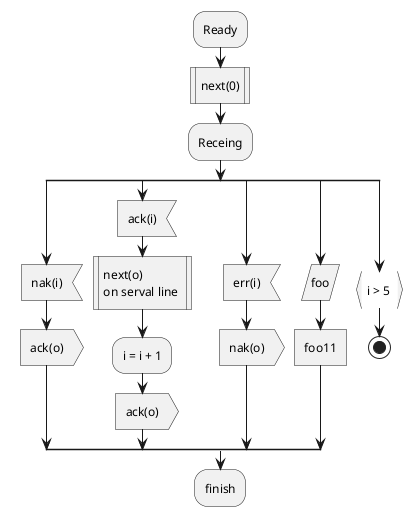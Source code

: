 @startuml

:Ready;
:next(0)|
:Receing;

split
:nak(i)<
:ack(o)>

split again
:ack(i)<
:next(o)
on serval line |
:i = i + 1;
:ack(o)>

split again
:err(i)<
:nak(o)>

split again
:foo/
:foo11]

split again

:i > 5 }
stop

end split

:finish;





@enduml
